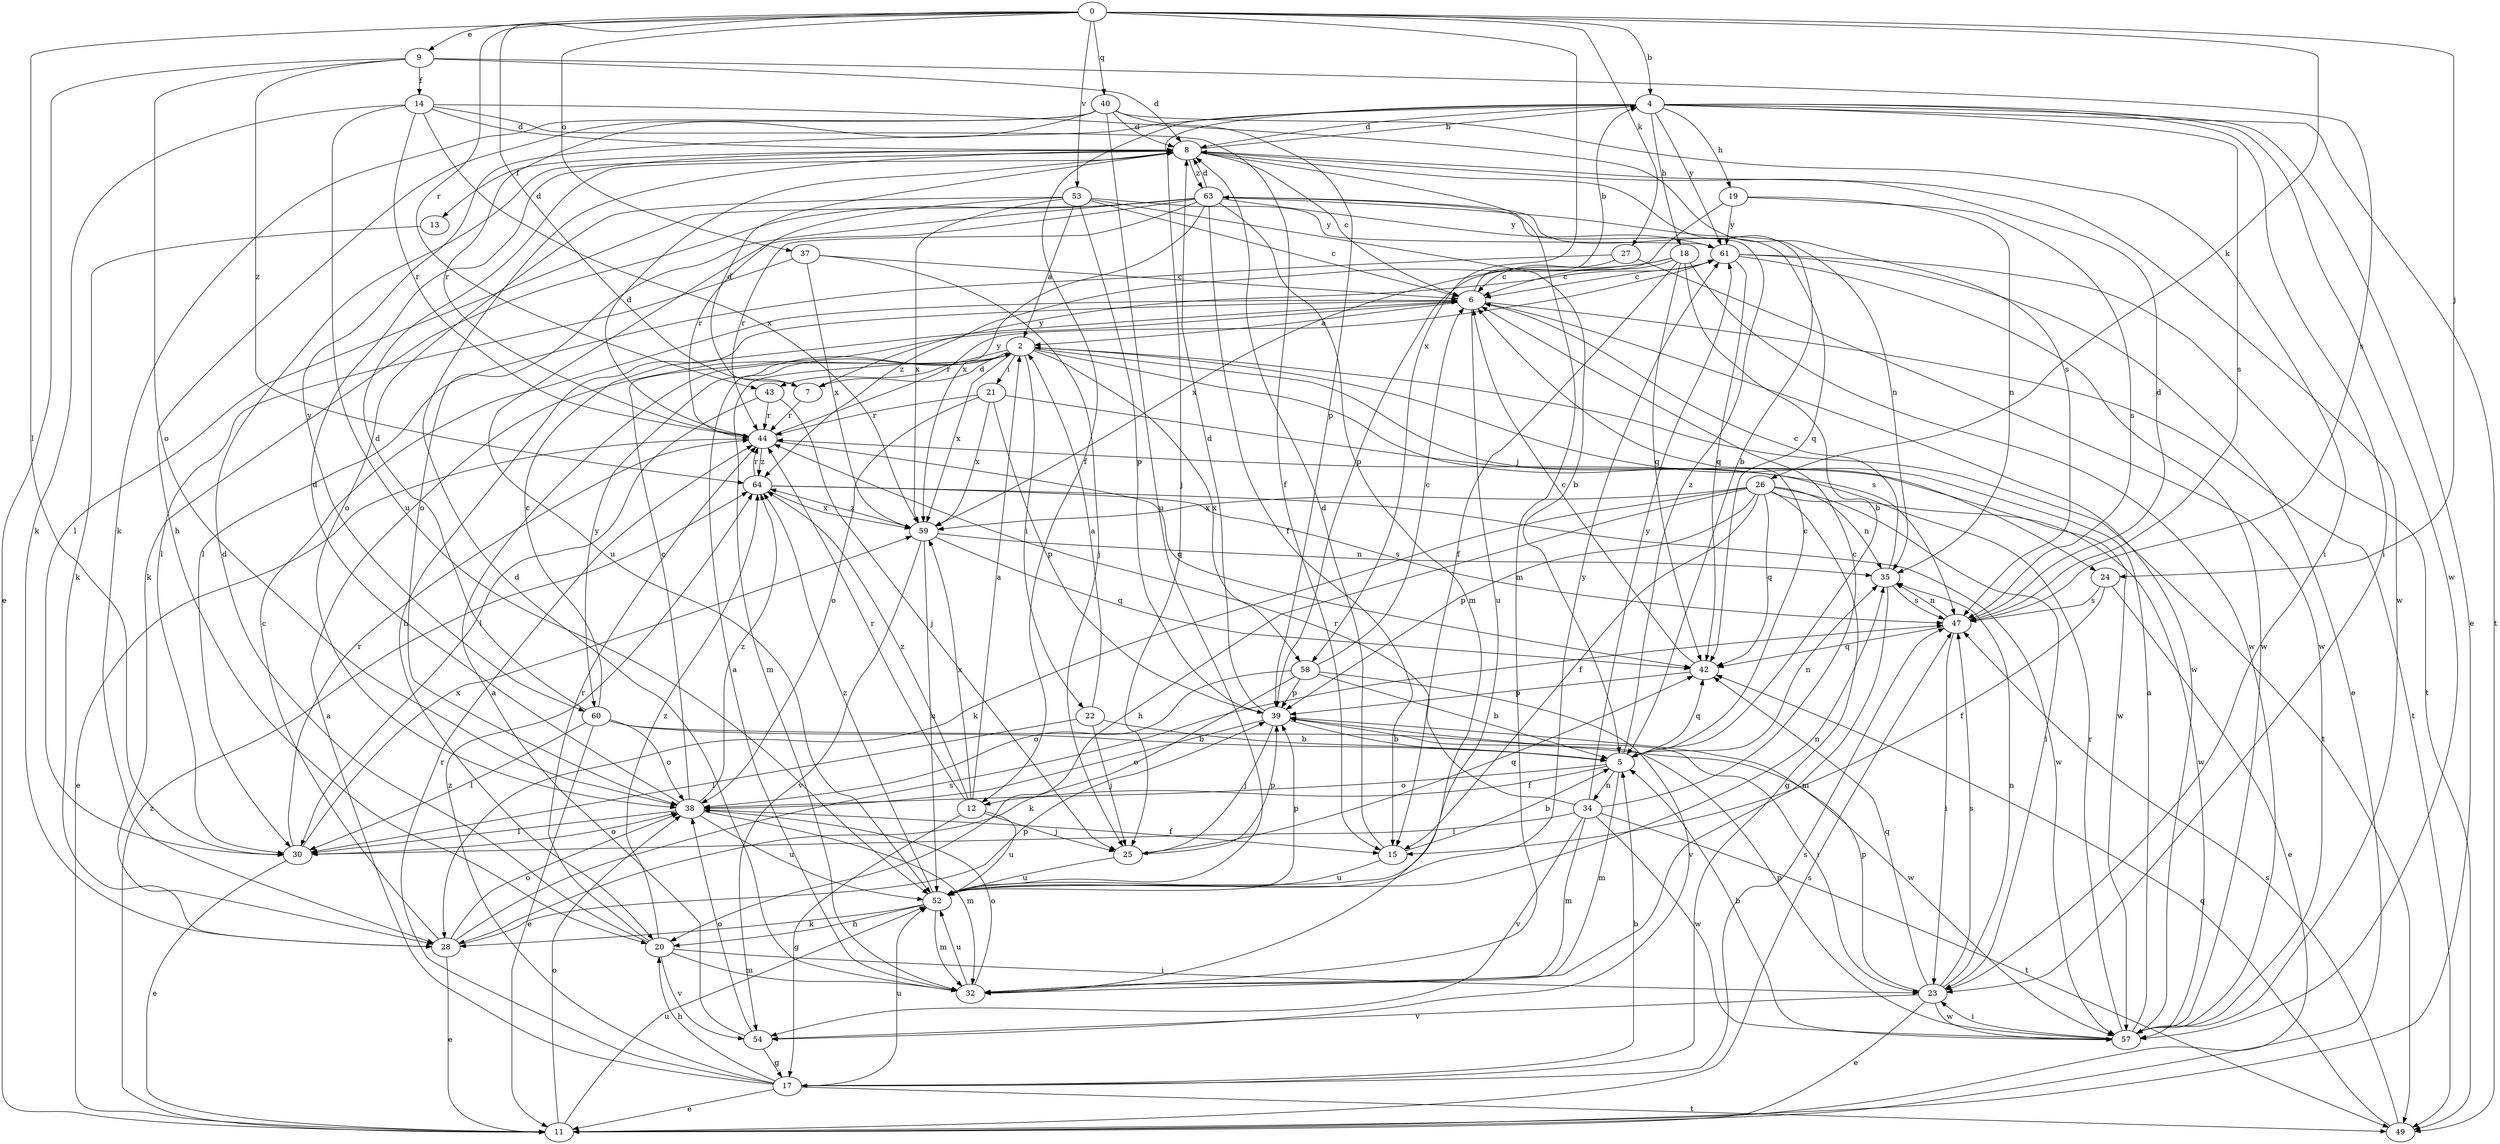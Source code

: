 strict digraph  {
0;
2;
4;
5;
6;
7;
8;
9;
11;
12;
13;
14;
15;
17;
18;
19;
20;
21;
22;
23;
24;
25;
26;
27;
28;
30;
32;
34;
35;
37;
38;
39;
40;
42;
43;
44;
47;
49;
52;
53;
54;
57;
58;
59;
60;
61;
63;
64;
0 -> 4  [label=b];
0 -> 7  [label=d];
0 -> 9  [label=e];
0 -> 24  [label=j];
0 -> 26  [label=k];
0 -> 27  [label=k];
0 -> 30  [label=l];
0 -> 37  [label=o];
0 -> 40  [label=q];
0 -> 43  [label=r];
0 -> 53  [label=v];
0 -> 58  [label=x];
2 -> 7  [label=d];
2 -> 21  [label=i];
2 -> 22  [label=i];
2 -> 24  [label=j];
2 -> 32  [label=m];
2 -> 43  [label=r];
2 -> 47  [label=s];
2 -> 49  [label=t];
2 -> 58  [label=x];
2 -> 59  [label=x];
2 -> 60  [label=y];
4 -> 8  [label=d];
4 -> 11  [label=e];
4 -> 12  [label=f];
4 -> 18  [label=h];
4 -> 19  [label=h];
4 -> 23  [label=i];
4 -> 25  [label=j];
4 -> 47  [label=s];
4 -> 49  [label=t];
4 -> 57  [label=w];
4 -> 60  [label=y];
4 -> 61  [label=y];
5 -> 6  [label=c];
5 -> 12  [label=f];
5 -> 32  [label=m];
5 -> 34  [label=n];
5 -> 35  [label=n];
5 -> 38  [label=o];
5 -> 42  [label=q];
5 -> 63  [label=z];
6 -> 2  [label=a];
6 -> 4  [label=b];
6 -> 20  [label=h];
6 -> 49  [label=t];
6 -> 52  [label=u];
6 -> 57  [label=w];
7 -> 8  [label=d];
7 -> 44  [label=r];
7 -> 61  [label=y];
8 -> 4  [label=b];
8 -> 5  [label=b];
8 -> 6  [label=c];
8 -> 13  [label=f];
8 -> 32  [label=m];
8 -> 57  [label=w];
8 -> 63  [label=z];
9 -> 8  [label=d];
9 -> 11  [label=e];
9 -> 14  [label=f];
9 -> 38  [label=o];
9 -> 47  [label=s];
9 -> 64  [label=z];
11 -> 38  [label=o];
11 -> 47  [label=s];
11 -> 52  [label=u];
11 -> 64  [label=z];
12 -> 2  [label=a];
12 -> 17  [label=g];
12 -> 25  [label=j];
12 -> 44  [label=r];
12 -> 52  [label=u];
12 -> 59  [label=x];
12 -> 64  [label=z];
13 -> 28  [label=k];
14 -> 8  [label=d];
14 -> 15  [label=f];
14 -> 28  [label=k];
14 -> 44  [label=r];
14 -> 47  [label=s];
14 -> 52  [label=u];
14 -> 59  [label=x];
15 -> 5  [label=b];
15 -> 8  [label=d];
15 -> 52  [label=u];
17 -> 2  [label=a];
17 -> 5  [label=b];
17 -> 11  [label=e];
17 -> 20  [label=h];
17 -> 44  [label=r];
17 -> 47  [label=s];
17 -> 49  [label=t];
17 -> 52  [label=u];
17 -> 64  [label=z];
18 -> 5  [label=b];
18 -> 6  [label=c];
18 -> 15  [label=f];
18 -> 42  [label=q];
18 -> 57  [label=w];
18 -> 59  [label=x];
18 -> 64  [label=z];
19 -> 35  [label=n];
19 -> 39  [label=p];
19 -> 47  [label=s];
19 -> 61  [label=y];
20 -> 8  [label=d];
20 -> 23  [label=i];
20 -> 32  [label=m];
20 -> 44  [label=r];
20 -> 54  [label=v];
20 -> 64  [label=z];
21 -> 38  [label=o];
21 -> 39  [label=p];
21 -> 44  [label=r];
21 -> 57  [label=w];
21 -> 59  [label=x];
22 -> 2  [label=a];
22 -> 5  [label=b];
22 -> 25  [label=j];
22 -> 30  [label=l];
23 -> 11  [label=e];
23 -> 35  [label=n];
23 -> 39  [label=p];
23 -> 42  [label=q];
23 -> 47  [label=s];
23 -> 54  [label=v];
23 -> 57  [label=w];
24 -> 11  [label=e];
24 -> 15  [label=f];
24 -> 47  [label=s];
25 -> 39  [label=p];
25 -> 42  [label=q];
25 -> 52  [label=u];
26 -> 15  [label=f];
26 -> 17  [label=g];
26 -> 20  [label=h];
26 -> 23  [label=i];
26 -> 28  [label=k];
26 -> 35  [label=n];
26 -> 39  [label=p];
26 -> 42  [label=q];
26 -> 57  [label=w];
26 -> 59  [label=x];
27 -> 6  [label=c];
27 -> 30  [label=l];
27 -> 57  [label=w];
28 -> 6  [label=c];
28 -> 11  [label=e];
28 -> 38  [label=o];
28 -> 39  [label=p];
28 -> 47  [label=s];
30 -> 11  [label=e];
30 -> 38  [label=o];
30 -> 44  [label=r];
30 -> 59  [label=x];
32 -> 2  [label=a];
32 -> 8  [label=d];
32 -> 38  [label=o];
32 -> 52  [label=u];
34 -> 6  [label=c];
34 -> 30  [label=l];
34 -> 32  [label=m];
34 -> 44  [label=r];
34 -> 49  [label=t];
34 -> 54  [label=v];
34 -> 57  [label=w];
34 -> 61  [label=y];
35 -> 6  [label=c];
35 -> 32  [label=m];
35 -> 47  [label=s];
37 -> 6  [label=c];
37 -> 25  [label=j];
37 -> 30  [label=l];
37 -> 59  [label=x];
38 -> 6  [label=c];
38 -> 8  [label=d];
38 -> 15  [label=f];
38 -> 30  [label=l];
38 -> 32  [label=m];
38 -> 52  [label=u];
38 -> 64  [label=z];
39 -> 5  [label=b];
39 -> 8  [label=d];
39 -> 23  [label=i];
39 -> 25  [label=j];
39 -> 38  [label=o];
40 -> 8  [label=d];
40 -> 20  [label=h];
40 -> 23  [label=i];
40 -> 28  [label=k];
40 -> 39  [label=p];
40 -> 44  [label=r];
40 -> 52  [label=u];
42 -> 6  [label=c];
42 -> 39  [label=p];
43 -> 25  [label=j];
43 -> 30  [label=l];
43 -> 44  [label=r];
44 -> 8  [label=d];
44 -> 11  [label=e];
44 -> 42  [label=q];
44 -> 61  [label=y];
44 -> 64  [label=z];
47 -> 8  [label=d];
47 -> 23  [label=i];
47 -> 35  [label=n];
47 -> 42  [label=q];
49 -> 42  [label=q];
49 -> 47  [label=s];
52 -> 20  [label=h];
52 -> 28  [label=k];
52 -> 32  [label=m];
52 -> 35  [label=n];
52 -> 39  [label=p];
52 -> 61  [label=y];
52 -> 64  [label=z];
53 -> 2  [label=a];
53 -> 5  [label=b];
53 -> 6  [label=c];
53 -> 38  [label=o];
53 -> 39  [label=p];
53 -> 44  [label=r];
53 -> 59  [label=x];
53 -> 61  [label=y];
54 -> 2  [label=a];
54 -> 17  [label=g];
54 -> 38  [label=o];
57 -> 2  [label=a];
57 -> 5  [label=b];
57 -> 23  [label=i];
57 -> 39  [label=p];
57 -> 44  [label=r];
58 -> 5  [label=b];
58 -> 6  [label=c];
58 -> 28  [label=k];
58 -> 38  [label=o];
58 -> 39  [label=p];
58 -> 54  [label=v];
59 -> 35  [label=n];
59 -> 42  [label=q];
59 -> 52  [label=u];
59 -> 54  [label=v];
59 -> 64  [label=z];
60 -> 5  [label=b];
60 -> 6  [label=c];
60 -> 8  [label=d];
60 -> 11  [label=e];
60 -> 30  [label=l];
60 -> 38  [label=o];
60 -> 57  [label=w];
61 -> 6  [label=c];
61 -> 11  [label=e];
61 -> 42  [label=q];
61 -> 49  [label=t];
61 -> 57  [label=w];
63 -> 8  [label=d];
63 -> 15  [label=f];
63 -> 28  [label=k];
63 -> 30  [label=l];
63 -> 32  [label=m];
63 -> 35  [label=n];
63 -> 38  [label=o];
63 -> 42  [label=q];
63 -> 44  [label=r];
63 -> 52  [label=u];
63 -> 59  [label=x];
63 -> 61  [label=y];
64 -> 44  [label=r];
64 -> 47  [label=s];
64 -> 57  [label=w];
64 -> 59  [label=x];
}
